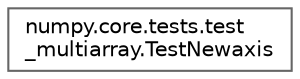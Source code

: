 digraph "Graphical Class Hierarchy"
{
 // LATEX_PDF_SIZE
  bgcolor="transparent";
  edge [fontname=Helvetica,fontsize=10,labelfontname=Helvetica,labelfontsize=10];
  node [fontname=Helvetica,fontsize=10,shape=box,height=0.2,width=0.4];
  rankdir="LR";
  Node0 [id="Node000000",label="numpy.core.tests.test\l_multiarray.TestNewaxis",height=0.2,width=0.4,color="grey40", fillcolor="white", style="filled",URL="$dc/da3/classnumpy_1_1core_1_1tests_1_1test__multiarray_1_1TestNewaxis.html",tooltip=" "];
}
